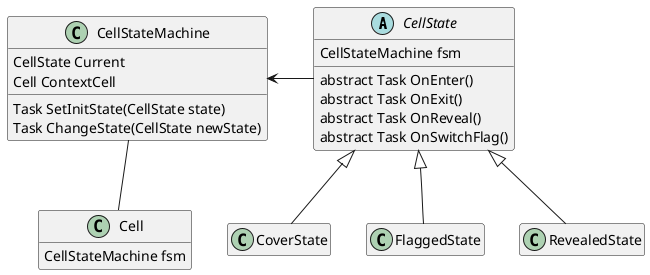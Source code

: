 @startuml
'https://plantuml.com/class-diagram

hide empty members

abstract class CellState {
    CellStateMachine fsm
    abstract Task OnEnter()
    abstract Task OnExit()
    abstract Task OnReveal()
    abstract Task OnSwitchFlag()
}

class CoverState extends CellState
class FlaggedState extends CellState
class RevealedState extends CellState

class CellStateMachine {
    CellState Current
    Cell ContextCell
    
    Task SetInitState(CellState state)
    Task ChangeState(CellState newState)
}

class Cell {
    CellStateMachine fsm
}
CellStateMachine -- Cell
CellStateMachine <- CellState

@enduml